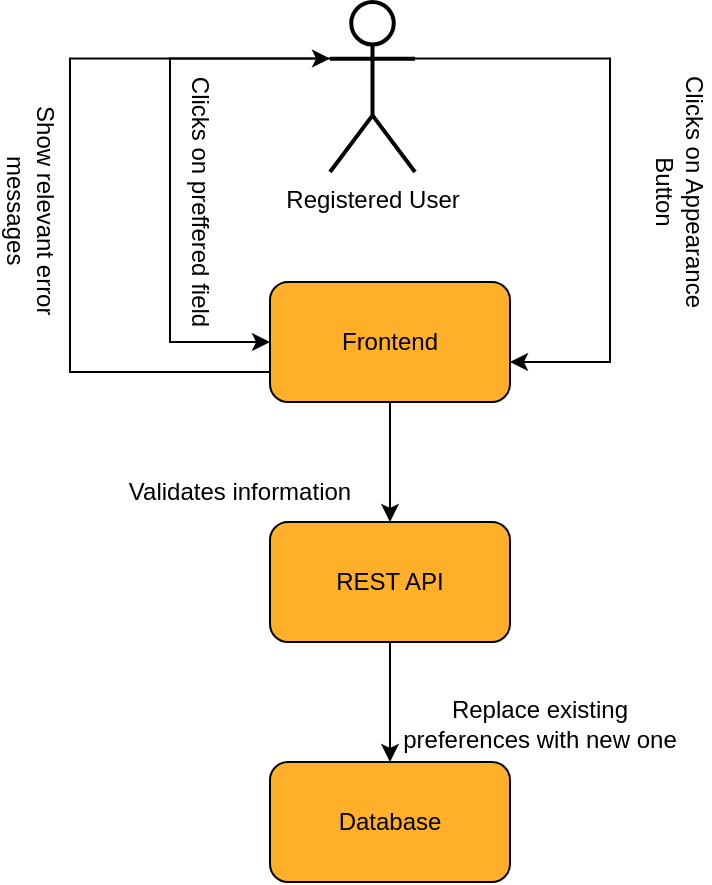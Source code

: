 <mxfile version="16.4.3" type="device"><diagram id="xV6jTYd_eaNFDD6U3wxc" name="Page-1"><mxGraphModel dx="1591" dy="555" grid="1" gridSize="10" guides="1" tooltips="1" connect="1" arrows="1" fold="1" page="1" pageScale="1" pageWidth="850" pageHeight="1100" math="0" shadow="0"><root><mxCell id="0"/><mxCell id="1" parent="0"/><mxCell id="STzqwbpRazjU_8ka9m-Y-9" value="" style="group;fontSize=12;" parent="1" vertex="1" connectable="0"><mxGeometry x="-380" y="270" width="120" height="60" as="geometry"/></mxCell><mxCell id="STzqwbpRazjU_8ka9m-Y-10" value="" style="rounded=1;whiteSpace=wrap;html=1;fillColor=#FFAF28;fontSize=12;" parent="STzqwbpRazjU_8ka9m-Y-9" vertex="1"><mxGeometry width="120" height="60" as="geometry"/></mxCell><mxCell id="STzqwbpRazjU_8ka9m-Y-11" value="&lt;font style=&quot;font-size: 12px;&quot;&gt;Frontend&lt;/font&gt;" style="text;html=1;strokeColor=none;fillColor=none;align=center;verticalAlign=middle;whiteSpace=wrap;rounded=0;fontSize=12;" parent="STzqwbpRazjU_8ka9m-Y-9" vertex="1"><mxGeometry x="30" y="15" width="60" height="30" as="geometry"/></mxCell><mxCell id="STzqwbpRazjU_8ka9m-Y-12" value="" style="group;fontSize=12;" parent="1" vertex="1" connectable="0"><mxGeometry x="-380" y="390" width="120" height="60" as="geometry"/></mxCell><mxCell id="STzqwbpRazjU_8ka9m-Y-13" value="" style="rounded=1;whiteSpace=wrap;html=1;fillColor=#FFAF28;fontSize=12;" parent="STzqwbpRazjU_8ka9m-Y-12" vertex="1"><mxGeometry width="120" height="60" as="geometry"/></mxCell><mxCell id="STzqwbpRazjU_8ka9m-Y-14" value="&lt;font style=&quot;font-size: 12px;&quot;&gt;REST API&lt;/font&gt;" style="text;html=1;strokeColor=none;fillColor=none;align=center;verticalAlign=middle;whiteSpace=wrap;rounded=0;fontSize=12;" parent="STzqwbpRazjU_8ka9m-Y-12" vertex="1"><mxGeometry x="30" y="15" width="60" height="30" as="geometry"/></mxCell><mxCell id="_8rOwhArHQYpowU2o4xL-1" style="edgeStyle=orthogonalEdgeStyle;rounded=0;orthogonalLoop=1;jettySize=auto;html=1;exitX=1;exitY=0.333;exitDx=0;exitDy=0;exitPerimeter=0;" edge="1" parent="1" source="STzqwbpRazjU_8ka9m-Y-17"><mxGeometry relative="1" as="geometry"><mxPoint x="-260" y="310" as="targetPoint"/><Array as="points"><mxPoint x="-210" y="158"/><mxPoint x="-210" y="310"/></Array></mxGeometry></mxCell><mxCell id="_8rOwhArHQYpowU2o4xL-2" style="edgeStyle=orthogonalEdgeStyle;rounded=0;orthogonalLoop=1;jettySize=auto;html=1;exitX=0;exitY=0.333;exitDx=0;exitDy=0;exitPerimeter=0;entryX=0;entryY=0.5;entryDx=0;entryDy=0;" edge="1" parent="1" source="STzqwbpRazjU_8ka9m-Y-17" target="STzqwbpRazjU_8ka9m-Y-10"><mxGeometry relative="1" as="geometry"><Array as="points"><mxPoint x="-430" y="158"/><mxPoint x="-430" y="300"/></Array></mxGeometry></mxCell><mxCell id="STzqwbpRazjU_8ka9m-Y-17" value="Registered User" style="shape=umlActor;verticalLabelPosition=bottom;verticalAlign=top;html=1;outlineConnect=0;rounded=1;strokeWidth=2;fontSize=12;" parent="1" vertex="1"><mxGeometry x="-350" y="130" width="42.5" height="85" as="geometry"/></mxCell><mxCell id="STzqwbpRazjU_8ka9m-Y-20" value="&lt;span style=&quot;background-color: rgb(255 , 255 , 255) ; font-size: 12px&quot;&gt;Clicks on Appearance Button&lt;/span&gt;" style="text;html=1;strokeColor=none;fillColor=none;align=center;verticalAlign=middle;whiteSpace=wrap;rounded=0;fontSize=12;rotation=90;" parent="1" vertex="1"><mxGeometry x="-250" y="210" width="150" height="30" as="geometry"/></mxCell><mxCell id="STzqwbpRazjU_8ka9m-Y-26" value="" style="group;fontSize=12;" parent="1" vertex="1" connectable="0"><mxGeometry x="-380" y="510" width="120" height="60" as="geometry"/></mxCell><mxCell id="STzqwbpRazjU_8ka9m-Y-27" value="" style="rounded=1;whiteSpace=wrap;html=1;fillColor=#FFAF28;fontSize=12;" parent="STzqwbpRazjU_8ka9m-Y-26" vertex="1"><mxGeometry width="120" height="60" as="geometry"/></mxCell><mxCell id="STzqwbpRazjU_8ka9m-Y-28" value="&lt;font style=&quot;font-size: 12px&quot;&gt;Database&lt;/font&gt;" style="text;html=1;strokeColor=none;fillColor=none;align=center;verticalAlign=middle;whiteSpace=wrap;rounded=0;fontSize=12;" parent="STzqwbpRazjU_8ka9m-Y-26" vertex="1"><mxGeometry x="30" y="15" width="60" height="30" as="geometry"/></mxCell><mxCell id="STzqwbpRazjU_8ka9m-Y-31" value="&lt;span style=&quot;background-color: rgb(255 , 255 , 255)&quot;&gt;Validates information&lt;/span&gt;" style="text;html=1;strokeColor=none;fillColor=none;align=center;verticalAlign=middle;whiteSpace=wrap;rounded=0;fontSize=12;" parent="1" vertex="1"><mxGeometry x="-470" y="360" width="150" height="30" as="geometry"/></mxCell><mxCell id="STzqwbpRazjU_8ka9m-Y-34" value="&lt;span style=&quot;background-color: rgb(255 , 255 , 255) ; font-size: 12px&quot;&gt;Clicks on preffered field&lt;/span&gt;" style="text;html=1;strokeColor=none;fillColor=none;align=center;verticalAlign=middle;whiteSpace=wrap;rounded=0;fontSize=12;rotation=90;" parent="1" vertex="1"><mxGeometry x="-490" y="215" width="150" height="30" as="geometry"/></mxCell><mxCell id="_8rOwhArHQYpowU2o4xL-3" style="edgeStyle=orthogonalEdgeStyle;rounded=0;orthogonalLoop=1;jettySize=auto;html=1;exitX=0;exitY=0.75;exitDx=0;exitDy=0;entryX=0;entryY=0.333;entryDx=0;entryDy=0;entryPerimeter=0;" edge="1" parent="1" source="STzqwbpRazjU_8ka9m-Y-10" target="STzqwbpRazjU_8ka9m-Y-17"><mxGeometry relative="1" as="geometry"><Array as="points"><mxPoint x="-480" y="315"/><mxPoint x="-480" y="158"/></Array></mxGeometry></mxCell><mxCell id="_8rOwhArHQYpowU2o4xL-4" style="edgeStyle=orthogonalEdgeStyle;rounded=0;orthogonalLoop=1;jettySize=auto;html=1;exitX=0.5;exitY=1;exitDx=0;exitDy=0;" edge="1" parent="1" source="STzqwbpRazjU_8ka9m-Y-10" target="STzqwbpRazjU_8ka9m-Y-13"><mxGeometry relative="1" as="geometry"/></mxCell><mxCell id="_8rOwhArHQYpowU2o4xL-5" style="edgeStyle=orthogonalEdgeStyle;rounded=0;orthogonalLoop=1;jettySize=auto;html=1;exitX=0.5;exitY=1;exitDx=0;exitDy=0;entryX=0.5;entryY=0;entryDx=0;entryDy=0;" edge="1" parent="1" source="STzqwbpRazjU_8ka9m-Y-13" target="STzqwbpRazjU_8ka9m-Y-27"><mxGeometry relative="1" as="geometry"/></mxCell><mxCell id="STzqwbpRazjU_8ka9m-Y-6" value="&lt;span style=&quot;background-color: rgb(255, 255, 255); font-size: 12px;&quot;&gt;Show relevant error messages&lt;/span&gt;" style="text;html=1;strokeColor=none;fillColor=none;align=center;verticalAlign=middle;whiteSpace=wrap;rounded=0;fontSize=12;rotation=90;" parent="1" vertex="1"><mxGeometry x="-575" y="223.75" width="150" height="21.25" as="geometry"/></mxCell><mxCell id="STzqwbpRazjU_8ka9m-Y-5" value="&lt;span style=&quot;background-color: rgb(255 , 255 , 255) ; font-size: 12px&quot;&gt;Replace existing preferences with new one&lt;/span&gt;" style="text;html=1;strokeColor=none;fillColor=none;align=center;verticalAlign=middle;whiteSpace=wrap;rounded=0;fontSize=12;" parent="1" vertex="1"><mxGeometry x="-320" y="479.997" width="150" height="21.25" as="geometry"/></mxCell></root></mxGraphModel></diagram></mxfile>